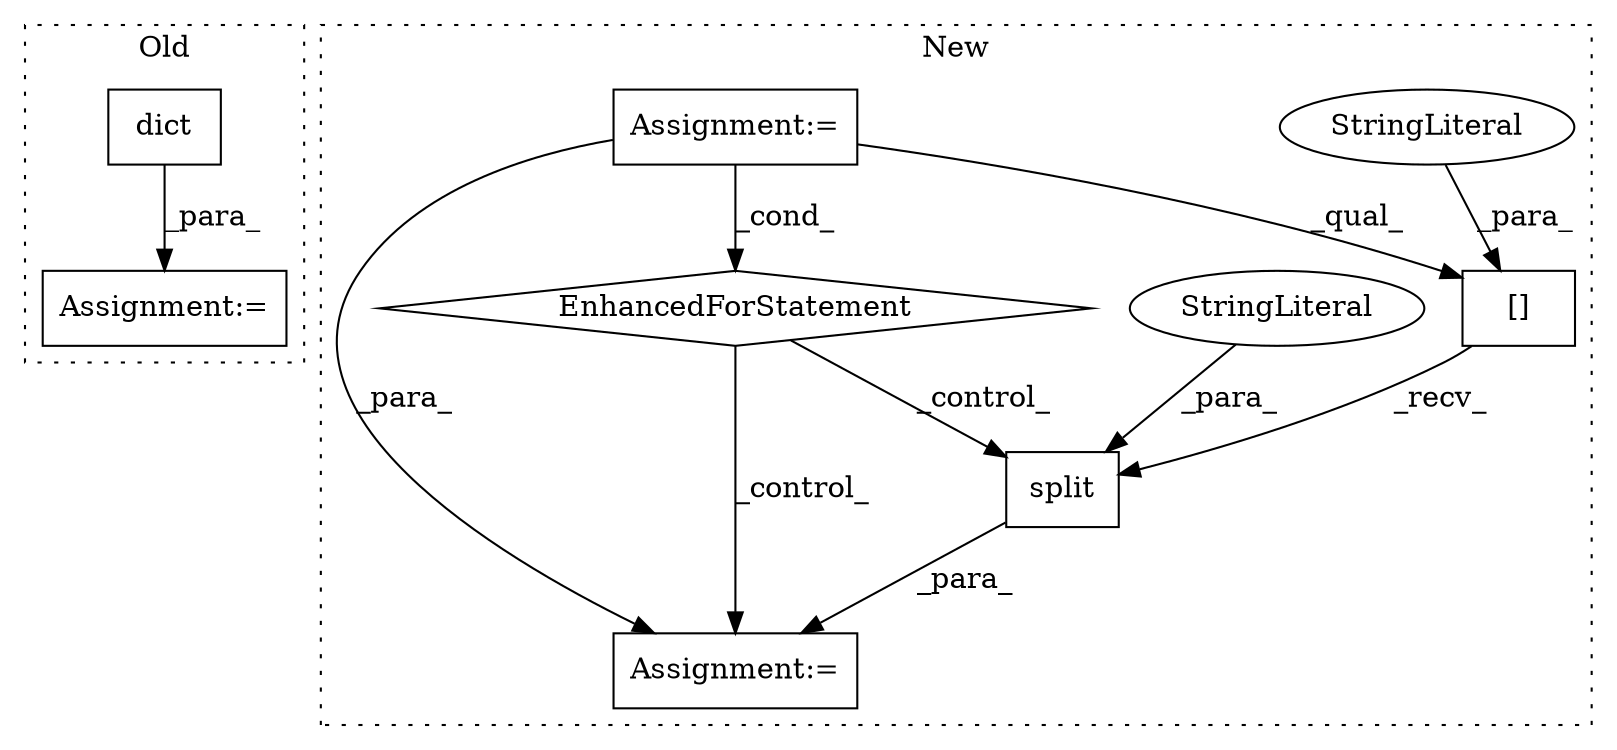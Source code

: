 digraph G {
subgraph cluster0 {
1 [label="dict" a="32" s="24912" l="6" shape="box"];
5 [label="Assignment:=" a="7" s="25206" l="1" shape="box"];
label = "Old";
style="dotted";
}
subgraph cluster1 {
2 [label="split" a="32" s="24909,24920" l="6,1" shape="box"];
3 [label="StringLiteral" a="45" s="24915" l="5" shape="ellipse"];
4 [label="Assignment:=" a="7" s="25089" l="14" shape="box"];
6 [label="EnhancedForStatement" a="70" s="24777,24850" l="53,2" shape="diamond"];
7 [label="[]" a="2" s="24867,24907" l="21,1" shape="box"];
8 [label="StringLiteral" a="45" s="24888" l="19" shape="ellipse"];
9 [label="Assignment:=" a="7" s="24653" l="14" shape="box"];
label = "New";
style="dotted";
}
1 -> 5 [label="_para_"];
2 -> 4 [label="_para_"];
3 -> 2 [label="_para_"];
6 -> 2 [label="_control_"];
6 -> 4 [label="_control_"];
7 -> 2 [label="_recv_"];
8 -> 7 [label="_para_"];
9 -> 6 [label="_cond_"];
9 -> 4 [label="_para_"];
9 -> 7 [label="_qual_"];
}